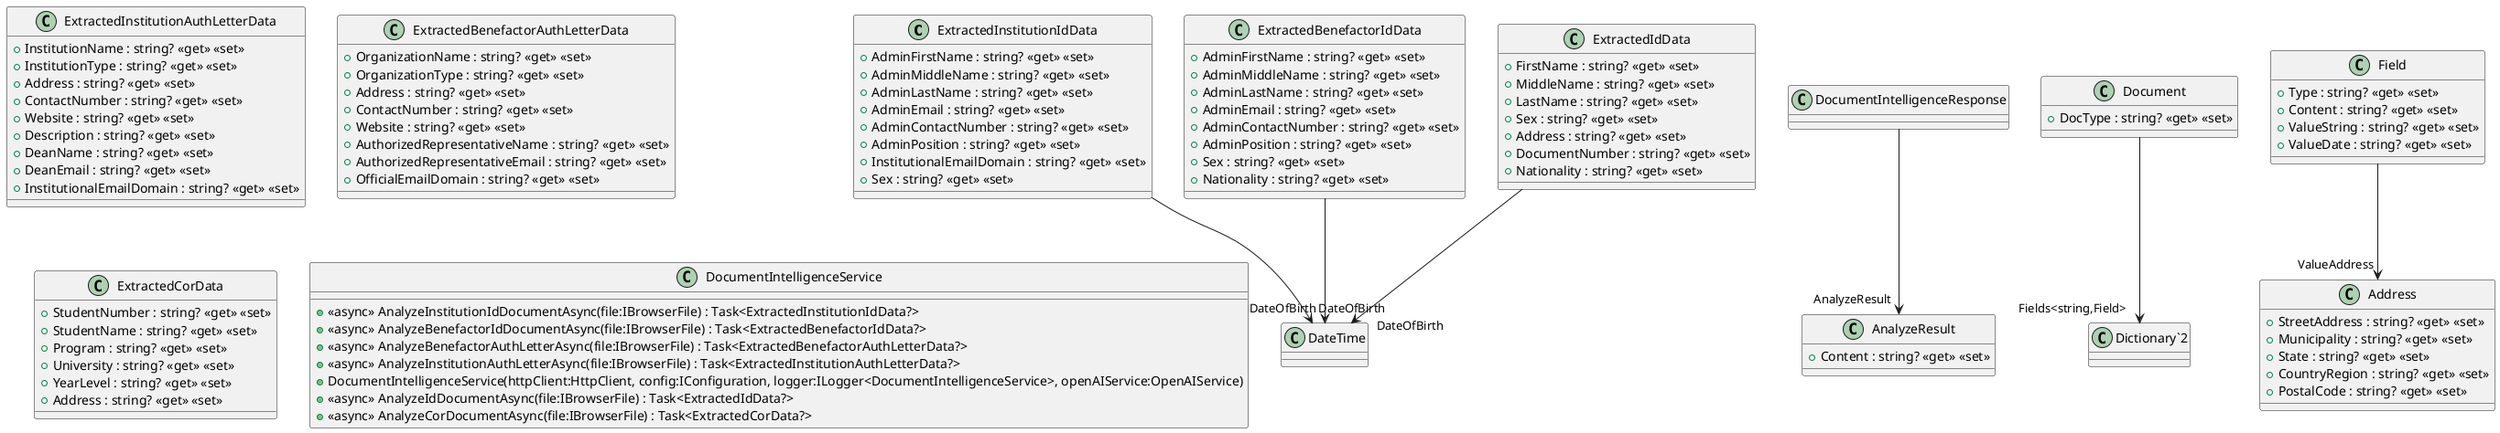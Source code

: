 @startuml
class ExtractedInstitutionIdData {
    + AdminFirstName : string? <<get>> <<set>>
    + AdminMiddleName : string? <<get>> <<set>>
    + AdminLastName : string? <<get>> <<set>>
    + AdminEmail : string? <<get>> <<set>>
    + AdminContactNumber : string? <<get>> <<set>>
    + AdminPosition : string? <<get>> <<set>>
    + InstitutionalEmailDomain : string? <<get>> <<set>>
    + Sex : string? <<get>> <<set>>
}
class ExtractedInstitutionAuthLetterData {
    + InstitutionName : string? <<get>> <<set>>
    + InstitutionType : string? <<get>> <<set>>
    + Address : string? <<get>> <<set>>
    + ContactNumber : string? <<get>> <<set>>
    + Website : string? <<get>> <<set>>
    + Description : string? <<get>> <<set>>
    + DeanName : string? <<get>> <<set>>
    + DeanEmail : string? <<get>> <<set>>
    + InstitutionalEmailDomain : string? <<get>> <<set>>
}
class ExtractedBenefactorIdData {
    + AdminFirstName : string? <<get>> <<set>>
    + AdminMiddleName : string? <<get>> <<set>>
    + AdminLastName : string? <<get>> <<set>>
    + AdminEmail : string? <<get>> <<set>>
    + AdminContactNumber : string? <<get>> <<set>>
    + AdminPosition : string? <<get>> <<set>>
    + Sex : string? <<get>> <<set>>
    + Nationality : string? <<get>> <<set>>
}
class ExtractedBenefactorAuthLetterData {
    + OrganizationName : string? <<get>> <<set>>
    + OrganizationType : string? <<get>> <<set>>
    + Address : string? <<get>> <<set>>
    + ContactNumber : string? <<get>> <<set>>
    + Website : string? <<get>> <<set>>
    + AuthorizedRepresentativeName : string? <<get>> <<set>>
    + AuthorizedRepresentativeEmail : string? <<get>> <<set>>
    + OfficialEmailDomain : string? <<get>> <<set>>
}
class ExtractedIdData {
    + FirstName : string? <<get>> <<set>>
    + MiddleName : string? <<get>> <<set>>
    + LastName : string? <<get>> <<set>>
    + Sex : string? <<get>> <<set>>
    + Address : string? <<get>> <<set>>
    + DocumentNumber : string? <<get>> <<set>>
    + Nationality : string? <<get>> <<set>>
}
class ExtractedCorData {
    + StudentNumber : string? <<get>> <<set>>
    + StudentName : string? <<get>> <<set>>
    + Program : string? <<get>> <<set>>
    + University : string? <<get>> <<set>>
    + YearLevel : string? <<get>> <<set>>
    + Address : string? <<get>> <<set>>
}
class DocumentIntelligenceResponse {
}
class AnalyzeResult {
    + Content : string? <<get>> <<set>>
}
class Document {
    + DocType : string? <<get>> <<set>>
}
class Field {
    + Type : string? <<get>> <<set>>
    + Content : string? <<get>> <<set>>
    + ValueString : string? <<get>> <<set>>
    + ValueDate : string? <<get>> <<set>>
}
class Address {
    + StreetAddress : string? <<get>> <<set>>
    + Municipality : string? <<get>> <<set>>
    + State : string? <<get>> <<set>>
    + CountryRegion : string? <<get>> <<set>>
    + PostalCode : string? <<get>> <<set>>
}
class DocumentIntelligenceService {
    + <<async>> AnalyzeInstitutionIdDocumentAsync(file:IBrowserFile) : Task<ExtractedInstitutionIdData?>
    + <<async>> AnalyzeBenefactorIdDocumentAsync(file:IBrowserFile) : Task<ExtractedBenefactorIdData?>
    + <<async>> AnalyzeBenefactorAuthLetterAsync(file:IBrowserFile) : Task<ExtractedBenefactorAuthLetterData?>
    + <<async>> AnalyzeInstitutionAuthLetterAsync(file:IBrowserFile) : Task<ExtractedInstitutionAuthLetterData?>
    + DocumentIntelligenceService(httpClient:HttpClient, config:IConfiguration, logger:ILogger<DocumentIntelligenceService>, openAIService:OpenAIService)
    + <<async>> AnalyzeIdDocumentAsync(file:IBrowserFile) : Task<ExtractedIdData?>
    + <<async>> AnalyzeCorDocumentAsync(file:IBrowserFile) : Task<ExtractedCorData?>
}
ExtractedInstitutionIdData --> "DateOfBirth" DateTime
ExtractedBenefactorIdData --> "DateOfBirth" DateTime
ExtractedIdData --> "DateOfBirth" DateTime
DocumentIntelligenceResponse --> "AnalyzeResult" AnalyzeResult
Document --> "Fields<string,Field>" "Dictionary`2"
Field --> "ValueAddress" Address
@enduml
